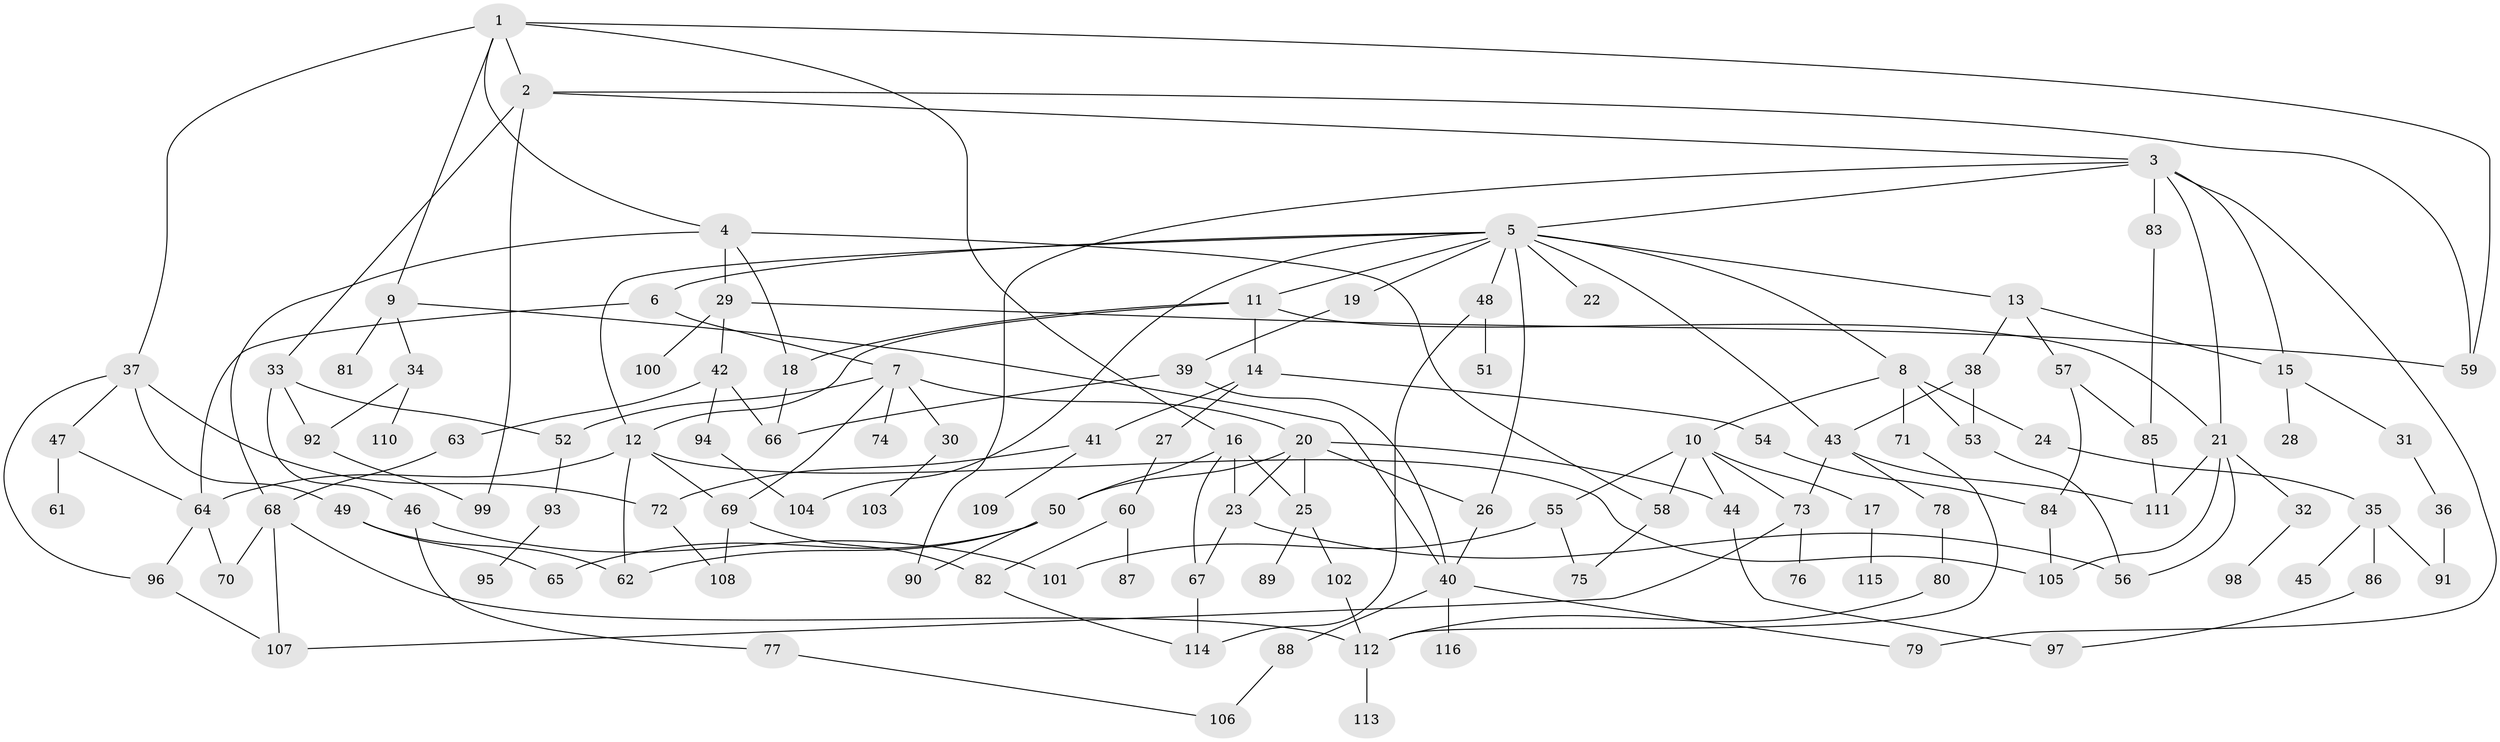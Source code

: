 // Generated by graph-tools (version 1.1) at 2025/25/03/09/25 03:25:29]
// undirected, 116 vertices, 173 edges
graph export_dot {
graph [start="1"]
  node [color=gray90,style=filled];
  1;
  2;
  3;
  4;
  5;
  6;
  7;
  8;
  9;
  10;
  11;
  12;
  13;
  14;
  15;
  16;
  17;
  18;
  19;
  20;
  21;
  22;
  23;
  24;
  25;
  26;
  27;
  28;
  29;
  30;
  31;
  32;
  33;
  34;
  35;
  36;
  37;
  38;
  39;
  40;
  41;
  42;
  43;
  44;
  45;
  46;
  47;
  48;
  49;
  50;
  51;
  52;
  53;
  54;
  55;
  56;
  57;
  58;
  59;
  60;
  61;
  62;
  63;
  64;
  65;
  66;
  67;
  68;
  69;
  70;
  71;
  72;
  73;
  74;
  75;
  76;
  77;
  78;
  79;
  80;
  81;
  82;
  83;
  84;
  85;
  86;
  87;
  88;
  89;
  90;
  91;
  92;
  93;
  94;
  95;
  96;
  97;
  98;
  99;
  100;
  101;
  102;
  103;
  104;
  105;
  106;
  107;
  108;
  109;
  110;
  111;
  112;
  113;
  114;
  115;
  116;
  1 -- 2;
  1 -- 4;
  1 -- 9;
  1 -- 16;
  1 -- 37;
  1 -- 59;
  2 -- 3;
  2 -- 33;
  2 -- 99;
  2 -- 59;
  3 -- 5;
  3 -- 15;
  3 -- 21;
  3 -- 79;
  3 -- 83;
  3 -- 90;
  4 -- 18;
  4 -- 29;
  4 -- 68;
  4 -- 58;
  5 -- 6;
  5 -- 8;
  5 -- 11;
  5 -- 13;
  5 -- 19;
  5 -- 22;
  5 -- 26;
  5 -- 48;
  5 -- 104;
  5 -- 43;
  5 -- 12;
  6 -- 7;
  6 -- 64;
  7 -- 20;
  7 -- 30;
  7 -- 52;
  7 -- 74;
  7 -- 69;
  8 -- 10;
  8 -- 24;
  8 -- 71;
  8 -- 53;
  9 -- 34;
  9 -- 40;
  9 -- 81;
  10 -- 17;
  10 -- 55;
  10 -- 58;
  10 -- 44;
  10 -- 73;
  11 -- 12;
  11 -- 14;
  11 -- 21;
  11 -- 18;
  12 -- 62;
  12 -- 69;
  12 -- 105;
  12 -- 64;
  13 -- 38;
  13 -- 57;
  13 -- 15;
  14 -- 27;
  14 -- 41;
  14 -- 54;
  15 -- 28;
  15 -- 31;
  16 -- 25;
  16 -- 50;
  16 -- 67;
  16 -- 23;
  17 -- 115;
  18 -- 66;
  19 -- 39;
  20 -- 23;
  20 -- 44;
  20 -- 50;
  20 -- 26;
  20 -- 25;
  21 -- 32;
  21 -- 111;
  21 -- 56;
  21 -- 105;
  23 -- 56;
  23 -- 67;
  24 -- 35;
  25 -- 89;
  25 -- 102;
  26 -- 40;
  27 -- 60;
  29 -- 42;
  29 -- 59;
  29 -- 100;
  30 -- 103;
  31 -- 36;
  32 -- 98;
  33 -- 46;
  33 -- 92;
  33 -- 52;
  34 -- 110;
  34 -- 92;
  35 -- 45;
  35 -- 86;
  35 -- 91;
  36 -- 91;
  37 -- 47;
  37 -- 49;
  37 -- 72;
  37 -- 96;
  38 -- 43;
  38 -- 53;
  39 -- 40;
  39 -- 66;
  40 -- 88;
  40 -- 116;
  40 -- 79;
  41 -- 109;
  41 -- 72;
  42 -- 63;
  42 -- 94;
  42 -- 66;
  43 -- 73;
  43 -- 78;
  43 -- 111;
  44 -- 97;
  46 -- 77;
  46 -- 101;
  47 -- 61;
  47 -- 64;
  48 -- 51;
  48 -- 114;
  49 -- 65;
  49 -- 62;
  50 -- 90;
  50 -- 62;
  50 -- 65;
  52 -- 93;
  53 -- 56;
  54 -- 84;
  55 -- 101;
  55 -- 75;
  57 -- 85;
  57 -- 84;
  58 -- 75;
  60 -- 82;
  60 -- 87;
  63 -- 68;
  64 -- 70;
  64 -- 96;
  67 -- 114;
  68 -- 112;
  68 -- 107;
  68 -- 70;
  69 -- 82;
  69 -- 108;
  71 -- 112;
  72 -- 108;
  73 -- 76;
  73 -- 107;
  77 -- 106;
  78 -- 80;
  80 -- 112;
  82 -- 114;
  83 -- 85;
  84 -- 105;
  85 -- 111;
  86 -- 97;
  88 -- 106;
  92 -- 99;
  93 -- 95;
  94 -- 104;
  96 -- 107;
  102 -- 112;
  112 -- 113;
}
